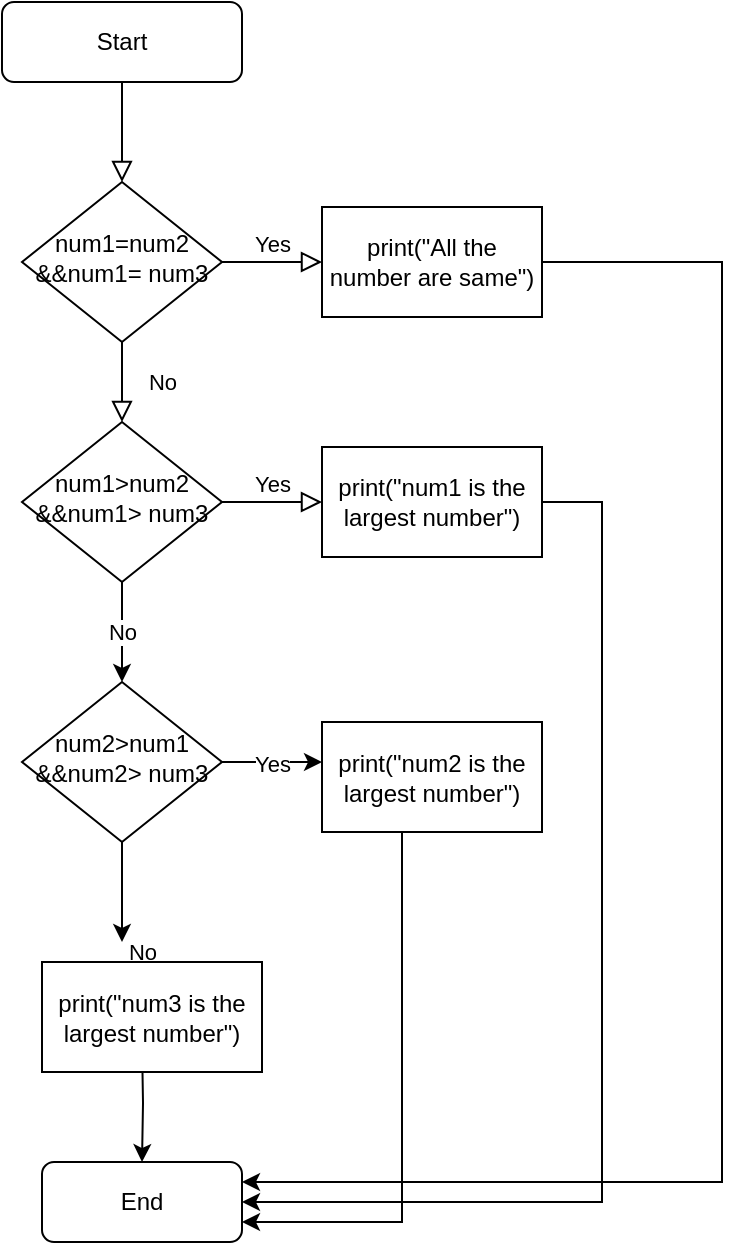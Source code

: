 <mxfile version="14.4.4" type="device" pages="4"><diagram id="C5RBs43oDa-KdzZeNtuy" name="Page-1"><mxGraphModel dx="1108" dy="450" grid="1" gridSize="10" guides="1" tooltips="1" connect="1" arrows="1" fold="1" page="1" pageScale="1" pageWidth="827" pageHeight="1169" math="0" shadow="0"><root><mxCell id="WIyWlLk6GJQsqaUBKTNV-0"/><mxCell id="WIyWlLk6GJQsqaUBKTNV-1" parent="WIyWlLk6GJQsqaUBKTNV-0"/><mxCell id="WIyWlLk6GJQsqaUBKTNV-2" value="" style="rounded=0;html=1;jettySize=auto;orthogonalLoop=1;fontSize=11;endArrow=block;endFill=0;endSize=8;strokeWidth=1;shadow=0;labelBackgroundColor=none;edgeStyle=orthogonalEdgeStyle;" parent="WIyWlLk6GJQsqaUBKTNV-1" source="WIyWlLk6GJQsqaUBKTNV-3" target="WIyWlLk6GJQsqaUBKTNV-6" edge="1"><mxGeometry relative="1" as="geometry"/></mxCell><mxCell id="WIyWlLk6GJQsqaUBKTNV-3" value="Start" style="rounded=1;whiteSpace=wrap;html=1;fontSize=12;glass=0;strokeWidth=1;shadow=0;" parent="WIyWlLk6GJQsqaUBKTNV-1" vertex="1"><mxGeometry x="160" y="80" width="120" height="40" as="geometry"/></mxCell><mxCell id="WIyWlLk6GJQsqaUBKTNV-4" value="No" style="rounded=0;html=1;jettySize=auto;orthogonalLoop=1;fontSize=11;endArrow=block;endFill=0;endSize=8;strokeWidth=1;shadow=0;labelBackgroundColor=none;edgeStyle=orthogonalEdgeStyle;" parent="WIyWlLk6GJQsqaUBKTNV-1" source="WIyWlLk6GJQsqaUBKTNV-6" target="WIyWlLk6GJQsqaUBKTNV-10" edge="1"><mxGeometry y="20" relative="1" as="geometry"><mxPoint as="offset"/></mxGeometry></mxCell><mxCell id="WIyWlLk6GJQsqaUBKTNV-5" value="Yes" style="edgeStyle=orthogonalEdgeStyle;rounded=0;html=1;jettySize=auto;orthogonalLoop=1;fontSize=11;endArrow=block;endFill=0;endSize=8;strokeWidth=1;shadow=0;labelBackgroundColor=none;" parent="WIyWlLk6GJQsqaUBKTNV-1" source="WIyWlLk6GJQsqaUBKTNV-6" edge="1"><mxGeometry y="10" relative="1" as="geometry"><mxPoint as="offset"/><mxPoint x="320" y="210" as="targetPoint"/></mxGeometry></mxCell><mxCell id="WIyWlLk6GJQsqaUBKTNV-6" value="num1=num2 &amp;amp;&amp;amp;num1= num3" style="rhombus;whiteSpace=wrap;html=1;shadow=0;fontFamily=Helvetica;fontSize=12;align=center;strokeWidth=1;spacing=6;spacingTop=-4;" parent="WIyWlLk6GJQsqaUBKTNV-1" vertex="1"><mxGeometry x="170" y="170" width="100" height="80" as="geometry"/></mxCell><mxCell id="WIyWlLk6GJQsqaUBKTNV-9" value="Yes" style="edgeStyle=orthogonalEdgeStyle;rounded=0;html=1;jettySize=auto;orthogonalLoop=1;fontSize=11;endArrow=block;endFill=0;endSize=8;strokeWidth=1;shadow=0;labelBackgroundColor=none;" parent="WIyWlLk6GJQsqaUBKTNV-1" source="WIyWlLk6GJQsqaUBKTNV-10" edge="1"><mxGeometry y="10" relative="1" as="geometry"><mxPoint as="offset"/><mxPoint x="320" y="330" as="targetPoint"/></mxGeometry></mxCell><mxCell id="SPzAB11VgtiRZ8OeUPAX-2" value="No" style="edgeStyle=orthogonalEdgeStyle;rounded=0;orthogonalLoop=1;jettySize=auto;html=1;" edge="1" parent="WIyWlLk6GJQsqaUBKTNV-1" source="WIyWlLk6GJQsqaUBKTNV-10" target="SPzAB11VgtiRZ8OeUPAX-0"><mxGeometry relative="1" as="geometry"/></mxCell><mxCell id="WIyWlLk6GJQsqaUBKTNV-10" value="&lt;span&gt;num1&amp;gt;num2 &amp;amp;&amp;amp;num1&amp;gt; num3&lt;/span&gt;" style="rhombus;whiteSpace=wrap;html=1;shadow=0;fontFamily=Helvetica;fontSize=12;align=center;strokeWidth=1;spacing=6;spacingTop=-4;" parent="WIyWlLk6GJQsqaUBKTNV-1" vertex="1"><mxGeometry x="170" y="290" width="100" height="80" as="geometry"/></mxCell><mxCell id="SPzAB11VgtiRZ8OeUPAX-1" value="No" style="edgeStyle=orthogonalEdgeStyle;rounded=0;orthogonalLoop=1;jettySize=auto;html=1;" edge="1" parent="WIyWlLk6GJQsqaUBKTNV-1" source="SPzAB11VgtiRZ8OeUPAX-0"><mxGeometry x="1" y="11" relative="1" as="geometry"><mxPoint x="220" y="550" as="targetPoint"/><mxPoint x="-1" y="5" as="offset"/></mxGeometry></mxCell><mxCell id="SPzAB11VgtiRZ8OeUPAX-5" value="Yes" style="edgeStyle=orthogonalEdgeStyle;rounded=0;orthogonalLoop=1;jettySize=auto;html=1;" edge="1" parent="WIyWlLk6GJQsqaUBKTNV-1" source="SPzAB11VgtiRZ8OeUPAX-0"><mxGeometry relative="1" as="geometry"><mxPoint x="320" y="460" as="targetPoint"/></mxGeometry></mxCell><mxCell id="SPzAB11VgtiRZ8OeUPAX-0" value="&lt;span&gt;num2&amp;gt;num1 &amp;amp;&amp;amp;num2&amp;gt; num3&lt;/span&gt;" style="rhombus;whiteSpace=wrap;html=1;shadow=0;fontFamily=Helvetica;fontSize=12;align=center;strokeWidth=1;spacing=6;spacingTop=-4;" vertex="1" parent="WIyWlLk6GJQsqaUBKTNV-1"><mxGeometry x="170" y="420" width="100" height="80" as="geometry"/></mxCell><mxCell id="SPzAB11VgtiRZ8OeUPAX-8" value="" style="edgeStyle=orthogonalEdgeStyle;rounded=0;orthogonalLoop=1;jettySize=auto;html=1;" edge="1" parent="WIyWlLk6GJQsqaUBKTNV-1" target="SPzAB11VgtiRZ8OeUPAX-7"><mxGeometry relative="1" as="geometry"><mxPoint x="230" y="600" as="sourcePoint"/></mxGeometry></mxCell><mxCell id="SPzAB11VgtiRZ8OeUPAX-7" value="End" style="rounded=1;whiteSpace=wrap;html=1;" vertex="1" parent="WIyWlLk6GJQsqaUBKTNV-1"><mxGeometry x="180" y="660" width="100" height="40" as="geometry"/></mxCell><mxCell id="SPzAB11VgtiRZ8OeUPAX-9" value="&lt;span&gt;print(&quot;num3 is the largest number&quot;)&lt;/span&gt;" style="rounded=0;whiteSpace=wrap;html=1;" vertex="1" parent="WIyWlLk6GJQsqaUBKTNV-1"><mxGeometry x="180" y="560" width="110" height="55" as="geometry"/></mxCell><mxCell id="SPzAB11VgtiRZ8OeUPAX-13" style="edgeStyle=orthogonalEdgeStyle;rounded=0;orthogonalLoop=1;jettySize=auto;html=1;entryX=1;entryY=0.75;entryDx=0;entryDy=0;" edge="1" parent="WIyWlLk6GJQsqaUBKTNV-1" source="SPzAB11VgtiRZ8OeUPAX-10" target="SPzAB11VgtiRZ8OeUPAX-7"><mxGeometry relative="1" as="geometry"><Array as="points"><mxPoint x="360" y="690"/></Array></mxGeometry></mxCell><mxCell id="SPzAB11VgtiRZ8OeUPAX-10" value="&lt;span&gt;print(&quot;num2 is the largest number&quot;)&lt;/span&gt;" style="rounded=0;whiteSpace=wrap;html=1;" vertex="1" parent="WIyWlLk6GJQsqaUBKTNV-1"><mxGeometry x="320" y="440" width="110" height="55" as="geometry"/></mxCell><mxCell id="SPzAB11VgtiRZ8OeUPAX-14" style="edgeStyle=orthogonalEdgeStyle;rounded=0;orthogonalLoop=1;jettySize=auto;html=1;entryX=1;entryY=0.5;entryDx=0;entryDy=0;" edge="1" parent="WIyWlLk6GJQsqaUBKTNV-1" source="SPzAB11VgtiRZ8OeUPAX-11" target="SPzAB11VgtiRZ8OeUPAX-7"><mxGeometry relative="1" as="geometry"><Array as="points"><mxPoint x="460" y="330"/><mxPoint x="460" y="680"/></Array></mxGeometry></mxCell><mxCell id="SPzAB11VgtiRZ8OeUPAX-11" value="&lt;span&gt;print(&quot;num1 is the largest number&quot;)&lt;/span&gt;" style="rounded=0;whiteSpace=wrap;html=1;" vertex="1" parent="WIyWlLk6GJQsqaUBKTNV-1"><mxGeometry x="320" y="302.5" width="110" height="55" as="geometry"/></mxCell><mxCell id="SPzAB11VgtiRZ8OeUPAX-15" style="edgeStyle=orthogonalEdgeStyle;rounded=0;orthogonalLoop=1;jettySize=auto;html=1;entryX=1;entryY=0.25;entryDx=0;entryDy=0;" edge="1" parent="WIyWlLk6GJQsqaUBKTNV-1" source="SPzAB11VgtiRZ8OeUPAX-12" target="SPzAB11VgtiRZ8OeUPAX-7"><mxGeometry relative="1" as="geometry"><Array as="points"><mxPoint x="520" y="210"/><mxPoint x="520" y="670"/></Array></mxGeometry></mxCell><mxCell id="SPzAB11VgtiRZ8OeUPAX-12" value="&lt;span&gt;print(&quot;All the number are same&quot;)&lt;/span&gt;" style="rounded=0;whiteSpace=wrap;html=1;" vertex="1" parent="WIyWlLk6GJQsqaUBKTNV-1"><mxGeometry x="320" y="182.5" width="110" height="55" as="geometry"/></mxCell></root></mxGraphModel></diagram><diagram id="tZBDjxFGWGva3J_Sj5fZ" name="Page-2"><mxGraphModel dx="1108" dy="450" grid="1" gridSize="10" guides="1" tooltips="1" connect="1" arrows="1" fold="1" page="1" pageScale="1" pageWidth="850" pageHeight="1100" math="0" shadow="0"><root><mxCell id="yrac5ivPe6MccfAQ81x7-0"/><mxCell id="yrac5ivPe6MccfAQ81x7-1" parent="yrac5ivPe6MccfAQ81x7-0"/><mxCell id="gnwLivOhUFJoZnnoAFBk-0" value="" style="rounded=0;html=1;jettySize=auto;orthogonalLoop=1;fontSize=11;endArrow=block;endFill=0;endSize=8;strokeWidth=1;shadow=0;labelBackgroundColor=none;edgeStyle=orthogonalEdgeStyle;" edge="1" parent="yrac5ivPe6MccfAQ81x7-1" source="gnwLivOhUFJoZnnoAFBk-1" target="gnwLivOhUFJoZnnoAFBk-4"><mxGeometry relative="1" as="geometry"/></mxCell><mxCell id="gnwLivOhUFJoZnnoAFBk-1" value="Start" style="rounded=1;whiteSpace=wrap;html=1;fontSize=12;glass=0;strokeWidth=1;shadow=0;" vertex="1" parent="yrac5ivPe6MccfAQ81x7-1"><mxGeometry x="160" y="76" width="120" height="40" as="geometry"/></mxCell><mxCell id="gnwLivOhUFJoZnnoAFBk-2" value="No" style="rounded=0;html=1;jettySize=auto;orthogonalLoop=1;fontSize=11;endArrow=block;endFill=0;endSize=8;strokeWidth=1;shadow=0;labelBackgroundColor=none;edgeStyle=orthogonalEdgeStyle;" edge="1" parent="yrac5ivPe6MccfAQ81x7-1" source="gnwLivOhUFJoZnnoAFBk-4" target="gnwLivOhUFJoZnnoAFBk-7"><mxGeometry y="20" relative="1" as="geometry"><mxPoint as="offset"/></mxGeometry></mxCell><mxCell id="gnwLivOhUFJoZnnoAFBk-3" value="Yes" style="edgeStyle=orthogonalEdgeStyle;rounded=0;html=1;jettySize=auto;orthogonalLoop=1;fontSize=11;endArrow=block;endFill=0;endSize=8;strokeWidth=1;shadow=0;labelBackgroundColor=none;" edge="1" parent="yrac5ivPe6MccfAQ81x7-1" source="gnwLivOhUFJoZnnoAFBk-4"><mxGeometry y="10" relative="1" as="geometry"><mxPoint as="offset"/><mxPoint x="320" y="206" as="targetPoint"/></mxGeometry></mxCell><mxCell id="gnwLivOhUFJoZnnoAFBk-4" value="num1=num2 &amp;amp;&amp;amp;num1= num3" style="rhombus;whiteSpace=wrap;html=1;shadow=0;fontFamily=Helvetica;fontSize=12;align=center;strokeWidth=1;spacing=6;spacingTop=-4;" vertex="1" parent="yrac5ivPe6MccfAQ81x7-1"><mxGeometry x="170" y="166" width="100" height="80" as="geometry"/></mxCell><mxCell id="gnwLivOhUFJoZnnoAFBk-5" value="Yes" style="edgeStyle=orthogonalEdgeStyle;rounded=0;html=1;jettySize=auto;orthogonalLoop=1;fontSize=11;endArrow=block;endFill=0;endSize=8;strokeWidth=1;shadow=0;labelBackgroundColor=none;" edge="1" parent="yrac5ivPe6MccfAQ81x7-1" source="gnwLivOhUFJoZnnoAFBk-7"><mxGeometry y="10" relative="1" as="geometry"><mxPoint as="offset"/><mxPoint x="320" y="326" as="targetPoint"/></mxGeometry></mxCell><mxCell id="gnwLivOhUFJoZnnoAFBk-6" value="No" style="edgeStyle=orthogonalEdgeStyle;rounded=0;orthogonalLoop=1;jettySize=auto;html=1;" edge="1" parent="yrac5ivPe6MccfAQ81x7-1" source="gnwLivOhUFJoZnnoAFBk-7" target="gnwLivOhUFJoZnnoAFBk-10"><mxGeometry relative="1" as="geometry"/></mxCell><mxCell id="gnwLivOhUFJoZnnoAFBk-7" value="&lt;span&gt;num1&amp;lt;num2 &amp;amp;&amp;amp;num1&amp;lt; num3&lt;/span&gt;" style="rhombus;whiteSpace=wrap;html=1;shadow=0;fontFamily=Helvetica;fontSize=12;align=center;strokeWidth=1;spacing=6;spacingTop=-4;" vertex="1" parent="yrac5ivPe6MccfAQ81x7-1"><mxGeometry x="170" y="286" width="100" height="80" as="geometry"/></mxCell><mxCell id="gnwLivOhUFJoZnnoAFBk-8" value="No" style="edgeStyle=orthogonalEdgeStyle;rounded=0;orthogonalLoop=1;jettySize=auto;html=1;" edge="1" parent="yrac5ivPe6MccfAQ81x7-1" source="gnwLivOhUFJoZnnoAFBk-10"><mxGeometry x="1" y="11" relative="1" as="geometry"><mxPoint x="220" y="546" as="targetPoint"/><mxPoint x="-1" y="5" as="offset"/></mxGeometry></mxCell><mxCell id="gnwLivOhUFJoZnnoAFBk-9" value="Yes" style="edgeStyle=orthogonalEdgeStyle;rounded=0;orthogonalLoop=1;jettySize=auto;html=1;" edge="1" parent="yrac5ivPe6MccfAQ81x7-1" source="gnwLivOhUFJoZnnoAFBk-10"><mxGeometry relative="1" as="geometry"><mxPoint x="320" y="456" as="targetPoint"/></mxGeometry></mxCell><mxCell id="gnwLivOhUFJoZnnoAFBk-10" value="&lt;span&gt;num2&amp;lt;num1 &amp;amp;&amp;amp;num2&amp;lt; num3&lt;/span&gt;" style="rhombus;whiteSpace=wrap;html=1;shadow=0;fontFamily=Helvetica;fontSize=12;align=center;strokeWidth=1;spacing=6;spacingTop=-4;" vertex="1" parent="yrac5ivPe6MccfAQ81x7-1"><mxGeometry x="170" y="416" width="100" height="80" as="geometry"/></mxCell><mxCell id="gnwLivOhUFJoZnnoAFBk-11" value="" style="edgeStyle=orthogonalEdgeStyle;rounded=0;orthogonalLoop=1;jettySize=auto;html=1;" edge="1" parent="yrac5ivPe6MccfAQ81x7-1" target="gnwLivOhUFJoZnnoAFBk-12"><mxGeometry relative="1" as="geometry"><mxPoint x="230" y="596" as="sourcePoint"/></mxGeometry></mxCell><mxCell id="gnwLivOhUFJoZnnoAFBk-12" value="End" style="rounded=1;whiteSpace=wrap;html=1;" vertex="1" parent="yrac5ivPe6MccfAQ81x7-1"><mxGeometry x="180" y="656" width="100" height="40" as="geometry"/></mxCell><mxCell id="gnwLivOhUFJoZnnoAFBk-13" value="&lt;span&gt;print(&quot;num3 is the smallest number&quot;)&lt;/span&gt;" style="rounded=0;whiteSpace=wrap;html=1;" vertex="1" parent="yrac5ivPe6MccfAQ81x7-1"><mxGeometry x="180" y="556" width="110" height="55" as="geometry"/></mxCell><mxCell id="gnwLivOhUFJoZnnoAFBk-14" style="edgeStyle=orthogonalEdgeStyle;rounded=0;orthogonalLoop=1;jettySize=auto;html=1;entryX=1;entryY=0.75;entryDx=0;entryDy=0;" edge="1" parent="yrac5ivPe6MccfAQ81x7-1" source="gnwLivOhUFJoZnnoAFBk-15" target="gnwLivOhUFJoZnnoAFBk-12"><mxGeometry relative="1" as="geometry"><Array as="points"><mxPoint x="360" y="686"/></Array></mxGeometry></mxCell><mxCell id="gnwLivOhUFJoZnnoAFBk-15" value="&lt;span&gt;print(&quot;num2 is the smallest number&quot;)&lt;/span&gt;" style="rounded=0;whiteSpace=wrap;html=1;" vertex="1" parent="yrac5ivPe6MccfAQ81x7-1"><mxGeometry x="320" y="436" width="110" height="55" as="geometry"/></mxCell><mxCell id="gnwLivOhUFJoZnnoAFBk-16" style="edgeStyle=orthogonalEdgeStyle;rounded=0;orthogonalLoop=1;jettySize=auto;html=1;entryX=1;entryY=0.5;entryDx=0;entryDy=0;" edge="1" parent="yrac5ivPe6MccfAQ81x7-1" source="gnwLivOhUFJoZnnoAFBk-17" target="gnwLivOhUFJoZnnoAFBk-12"><mxGeometry relative="1" as="geometry"><Array as="points"><mxPoint x="460" y="326"/><mxPoint x="460" y="676"/></Array></mxGeometry></mxCell><mxCell id="gnwLivOhUFJoZnnoAFBk-17" value="&lt;span&gt;print(&quot;num1 is the smallest number&quot;)&lt;/span&gt;" style="rounded=0;whiteSpace=wrap;html=1;" vertex="1" parent="yrac5ivPe6MccfAQ81x7-1"><mxGeometry x="320" y="298.5" width="110" height="55" as="geometry"/></mxCell><mxCell id="gnwLivOhUFJoZnnoAFBk-18" style="edgeStyle=orthogonalEdgeStyle;rounded=0;orthogonalLoop=1;jettySize=auto;html=1;entryX=1;entryY=0.25;entryDx=0;entryDy=0;" edge="1" parent="yrac5ivPe6MccfAQ81x7-1" source="gnwLivOhUFJoZnnoAFBk-19" target="gnwLivOhUFJoZnnoAFBk-12"><mxGeometry relative="1" as="geometry"><Array as="points"><mxPoint x="520" y="206"/><mxPoint x="520" y="666"/></Array></mxGeometry></mxCell><mxCell id="gnwLivOhUFJoZnnoAFBk-19" value="&lt;span&gt;print(&quot;All the number are same&quot;)&lt;/span&gt;" style="rounded=0;whiteSpace=wrap;html=1;" vertex="1" parent="yrac5ivPe6MccfAQ81x7-1"><mxGeometry x="320" y="178.5" width="110" height="55" as="geometry"/></mxCell></root></mxGraphModel></diagram><diagram id="9Qeqvl4lUh5dSAYliUFJ" name="Page-3"><mxGraphModel dx="1108" dy="450" grid="1" gridSize="10" guides="1" tooltips="1" connect="1" arrows="1" fold="1" page="1" pageScale="1" pageWidth="850" pageHeight="1100" math="0" shadow="0"><root><mxCell id="IfwNYsChT8eq4p84Wp1Q-0"/><mxCell id="IfwNYsChT8eq4p84Wp1Q-1" parent="IfwNYsChT8eq4p84Wp1Q-0"/><mxCell id="IfwNYsChT8eq4p84Wp1Q-9" value="" style="edgeStyle=orthogonalEdgeStyle;rounded=0;orthogonalLoop=1;jettySize=auto;html=1;" edge="1" parent="IfwNYsChT8eq4p84Wp1Q-1" source="IfwNYsChT8eq4p84Wp1Q-2" target="IfwNYsChT8eq4p84Wp1Q-4"><mxGeometry relative="1" as="geometry"/></mxCell><mxCell id="IfwNYsChT8eq4p84Wp1Q-2" value="Start" style="rounded=1;whiteSpace=wrap;html=1;" vertex="1" parent="IfwNYsChT8eq4p84Wp1Q-1"><mxGeometry x="305" y="10" width="105" height="40" as="geometry"/></mxCell><mxCell id="IfwNYsChT8eq4p84Wp1Q-8" value="Yes&amp;nbsp;" style="edgeStyle=orthogonalEdgeStyle;rounded=0;orthogonalLoop=1;jettySize=auto;html=1;" edge="1" parent="IfwNYsChT8eq4p84Wp1Q-1" source="IfwNYsChT8eq4p84Wp1Q-15" target="IfwNYsChT8eq4p84Wp1Q-5"><mxGeometry relative="1" as="geometry"/></mxCell><mxCell id="IfwNYsChT8eq4p84Wp1Q-4" value="int i=1" style="rounded=0;whiteSpace=wrap;html=1;" vertex="1" parent="IfwNYsChT8eq4p84Wp1Q-1"><mxGeometry x="297.5" y="90" width="120" height="50" as="geometry"/></mxCell><mxCell id="IfwNYsChT8eq4p84Wp1Q-7" value="No" style="edgeStyle=orthogonalEdgeStyle;rounded=0;orthogonalLoop=1;jettySize=auto;html=1;" edge="1" parent="IfwNYsChT8eq4p84Wp1Q-1" source="IfwNYsChT8eq4p84Wp1Q-5" target="IfwNYsChT8eq4p84Wp1Q-6"><mxGeometry relative="1" as="geometry"/></mxCell><mxCell id="IfwNYsChT8eq4p84Wp1Q-12" value="Yes" style="edgeStyle=orthogonalEdgeStyle;rounded=0;orthogonalLoop=1;jettySize=auto;html=1;" edge="1" parent="IfwNYsChT8eq4p84Wp1Q-1" source="IfwNYsChT8eq4p84Wp1Q-5" target="IfwNYsChT8eq4p84Wp1Q-10"><mxGeometry relative="1" as="geometry"/></mxCell><mxCell id="IfwNYsChT8eq4p84Wp1Q-5" value="i%2=0" style="rhombus;whiteSpace=wrap;html=1;" vertex="1" parent="IfwNYsChT8eq4p84Wp1Q-1"><mxGeometry x="305" y="267.5" width="107.5" height="92.5" as="geometry"/></mxCell><mxCell id="IfwNYsChT8eq4p84Wp1Q-14" style="edgeStyle=orthogonalEdgeStyle;rounded=0;orthogonalLoop=1;jettySize=auto;html=1;" edge="1" parent="IfwNYsChT8eq4p84Wp1Q-1" source="IfwNYsChT8eq4p84Wp1Q-6"><mxGeometry relative="1" as="geometry"><mxPoint x="305" y="200" as="targetPoint"/><Array as="points"><mxPoint x="190" y="470"/><mxPoint x="190" y="200"/></Array></mxGeometry></mxCell><mxCell id="IfwNYsChT8eq4p84Wp1Q-6" value="i=i+1" style="rounded=0;whiteSpace=wrap;html=1;" vertex="1" parent="IfwNYsChT8eq4p84Wp1Q-1"><mxGeometry x="290" y="450" width="120" height="60" as="geometry"/></mxCell><mxCell id="IfwNYsChT8eq4p84Wp1Q-13" style="edgeStyle=orthogonalEdgeStyle;rounded=0;orthogonalLoop=1;jettySize=auto;html=1;entryX=1;entryY=0.5;entryDx=0;entryDy=0;" edge="1" parent="IfwNYsChT8eq4p84Wp1Q-1" source="IfwNYsChT8eq4p84Wp1Q-10" target="IfwNYsChT8eq4p84Wp1Q-6"><mxGeometry relative="1" as="geometry"><Array as="points"><mxPoint x="530" y="480"/></Array></mxGeometry></mxCell><mxCell id="IfwNYsChT8eq4p84Wp1Q-10" value="Print ( i is odd number)" style="rounded=0;whiteSpace=wrap;html=1;" vertex="1" parent="IfwNYsChT8eq4p84Wp1Q-1"><mxGeometry x="490" y="267.5" width="120" height="55" as="geometry"/></mxCell><mxCell id="IfwNYsChT8eq4p84Wp1Q-20" value="No" style="edgeStyle=orthogonalEdgeStyle;rounded=0;orthogonalLoop=1;jettySize=auto;html=1;entryX=0;entryY=0.5;entryDx=0;entryDy=0;" edge="1" parent="IfwNYsChT8eq4p84Wp1Q-1" source="IfwNYsChT8eq4p84Wp1Q-15" target="IfwNYsChT8eq4p84Wp1Q-19"><mxGeometry relative="1" as="geometry"/></mxCell><mxCell id="IfwNYsChT8eq4p84Wp1Q-15" value="i&amp;lt;=10&amp;nbsp;" style="rhombus;whiteSpace=wrap;html=1;" vertex="1" parent="IfwNYsChT8eq4p84Wp1Q-1"><mxGeometry x="310" y="170" width="100" height="70" as="geometry"/></mxCell><mxCell id="IfwNYsChT8eq4p84Wp1Q-16" value="" style="edgeStyle=orthogonalEdgeStyle;rounded=0;orthogonalLoop=1;jettySize=auto;html=1;" edge="1" parent="IfwNYsChT8eq4p84Wp1Q-1" source="IfwNYsChT8eq4p84Wp1Q-4" target="IfwNYsChT8eq4p84Wp1Q-15"><mxGeometry relative="1" as="geometry"><mxPoint x="357.5" y="140" as="sourcePoint"/><mxPoint x="357.5" y="240" as="targetPoint"/></mxGeometry></mxCell><mxCell id="IfwNYsChT8eq4p84Wp1Q-19" value="End" style="rounded=1;whiteSpace=wrap;html=1;" vertex="1" parent="IfwNYsChT8eq4p84Wp1Q-1"><mxGeometry x="497.5" y="185" width="105" height="40" as="geometry"/></mxCell></root></mxGraphModel></diagram><diagram id="TxKRGiJopf7RRi3yC7Sk" name="Page-4"><mxGraphModel dx="1108" dy="450" grid="1" gridSize="10" guides="1" tooltips="1" connect="1" arrows="1" fold="1" page="1" pageScale="1" pageWidth="850" pageHeight="1100" math="0" shadow="0"><root><mxCell id="IbLD4gO9Bz3zYpr75U9G-0"/><mxCell id="IbLD4gO9Bz3zYpr75U9G-1" parent="IbLD4gO9Bz3zYpr75U9G-0"/><mxCell id="IbLD4gO9Bz3zYpr75U9G-2" value="" style="edgeStyle=orthogonalEdgeStyle;rounded=0;orthogonalLoop=1;jettySize=auto;html=1;" edge="1" parent="IbLD4gO9Bz3zYpr75U9G-1" source="IbLD4gO9Bz3zYpr75U9G-3" target="IbLD4gO9Bz3zYpr75U9G-5"><mxGeometry relative="1" as="geometry"/></mxCell><mxCell id="IbLD4gO9Bz3zYpr75U9G-3" value="Start" style="rounded=1;whiteSpace=wrap;html=1;" vertex="1" parent="IbLD4gO9Bz3zYpr75U9G-1"><mxGeometry x="305" y="10" width="105" height="40" as="geometry"/></mxCell><mxCell id="IbLD4gO9Bz3zYpr75U9G-4" value="Yes&amp;nbsp;" style="edgeStyle=orthogonalEdgeStyle;rounded=0;orthogonalLoop=1;jettySize=auto;html=1;" edge="1" parent="IbLD4gO9Bz3zYpr75U9G-1" source="IbLD4gO9Bz3zYpr75U9G-14" target="IbLD4gO9Bz3zYpr75U9G-8"><mxGeometry relative="1" as="geometry"/></mxCell><mxCell id="IbLD4gO9Bz3zYpr75U9G-5" value="int i=1" style="rounded=0;whiteSpace=wrap;html=1;" vertex="1" parent="IbLD4gO9Bz3zYpr75U9G-1"><mxGeometry x="297.5" y="90" width="120" height="50" as="geometry"/></mxCell><mxCell id="IbLD4gO9Bz3zYpr75U9G-6" value="No" style="edgeStyle=orthogonalEdgeStyle;rounded=0;orthogonalLoop=1;jettySize=auto;html=1;" edge="1" parent="IbLD4gO9Bz3zYpr75U9G-1" source="IbLD4gO9Bz3zYpr75U9G-8" target="IbLD4gO9Bz3zYpr75U9G-10"><mxGeometry relative="1" as="geometry"/></mxCell><mxCell id="IbLD4gO9Bz3zYpr75U9G-7" value="Yes" style="edgeStyle=orthogonalEdgeStyle;rounded=0;orthogonalLoop=1;jettySize=auto;html=1;" edge="1" parent="IbLD4gO9Bz3zYpr75U9G-1" source="IbLD4gO9Bz3zYpr75U9G-8" target="IbLD4gO9Bz3zYpr75U9G-12"><mxGeometry relative="1" as="geometry"/></mxCell><mxCell id="IbLD4gO9Bz3zYpr75U9G-8" value="i%5=0" style="rhombus;whiteSpace=wrap;html=1;" vertex="1" parent="IbLD4gO9Bz3zYpr75U9G-1"><mxGeometry x="305" y="267.5" width="107.5" height="92.5" as="geometry"/></mxCell><mxCell id="IbLD4gO9Bz3zYpr75U9G-9" style="edgeStyle=orthogonalEdgeStyle;rounded=0;orthogonalLoop=1;jettySize=auto;html=1;" edge="1" parent="IbLD4gO9Bz3zYpr75U9G-1" source="IbLD4gO9Bz3zYpr75U9G-10"><mxGeometry relative="1" as="geometry"><mxPoint x="305" y="200" as="targetPoint"/><Array as="points"><mxPoint x="190" y="470"/><mxPoint x="190" y="200"/></Array></mxGeometry></mxCell><mxCell id="IbLD4gO9Bz3zYpr75U9G-10" value="i=i+1" style="rounded=0;whiteSpace=wrap;html=1;" vertex="1" parent="IbLD4gO9Bz3zYpr75U9G-1"><mxGeometry x="290" y="450" width="120" height="60" as="geometry"/></mxCell><mxCell id="IbLD4gO9Bz3zYpr75U9G-11" style="edgeStyle=orthogonalEdgeStyle;rounded=0;orthogonalLoop=1;jettySize=auto;html=1;entryX=1;entryY=0.5;entryDx=0;entryDy=0;" edge="1" parent="IbLD4gO9Bz3zYpr75U9G-1" source="IbLD4gO9Bz3zYpr75U9G-12" target="IbLD4gO9Bz3zYpr75U9G-10"><mxGeometry relative="1" as="geometry"><Array as="points"><mxPoint x="530" y="480"/></Array></mxGeometry></mxCell><mxCell id="IbLD4gO9Bz3zYpr75U9G-12" value="Print ( i is divisible by 5 )" style="rounded=0;whiteSpace=wrap;html=1;" vertex="1" parent="IbLD4gO9Bz3zYpr75U9G-1"><mxGeometry x="490" y="267.5" width="120" height="55" as="geometry"/></mxCell><mxCell id="IbLD4gO9Bz3zYpr75U9G-13" value="No" style="edgeStyle=orthogonalEdgeStyle;rounded=0;orthogonalLoop=1;jettySize=auto;html=1;entryX=0;entryY=0.5;entryDx=0;entryDy=0;" edge="1" parent="IbLD4gO9Bz3zYpr75U9G-1" source="IbLD4gO9Bz3zYpr75U9G-14" target="IbLD4gO9Bz3zYpr75U9G-16"><mxGeometry relative="1" as="geometry"/></mxCell><mxCell id="IbLD4gO9Bz3zYpr75U9G-14" value="i&amp;lt;=30&amp;nbsp;" style="rhombus;whiteSpace=wrap;html=1;" vertex="1" parent="IbLD4gO9Bz3zYpr75U9G-1"><mxGeometry x="310" y="170" width="100" height="70" as="geometry"/></mxCell><mxCell id="IbLD4gO9Bz3zYpr75U9G-15" value="" style="edgeStyle=orthogonalEdgeStyle;rounded=0;orthogonalLoop=1;jettySize=auto;html=1;" edge="1" parent="IbLD4gO9Bz3zYpr75U9G-1" source="IbLD4gO9Bz3zYpr75U9G-5" target="IbLD4gO9Bz3zYpr75U9G-14"><mxGeometry relative="1" as="geometry"><mxPoint x="357.5" y="140" as="sourcePoint"/><mxPoint x="357.5" y="240" as="targetPoint"/></mxGeometry></mxCell><mxCell id="IbLD4gO9Bz3zYpr75U9G-16" value="End" style="rounded=1;whiteSpace=wrap;html=1;" vertex="1" parent="IbLD4gO9Bz3zYpr75U9G-1"><mxGeometry x="497.5" y="185" width="105" height="40" as="geometry"/></mxCell></root></mxGraphModel></diagram></mxfile>